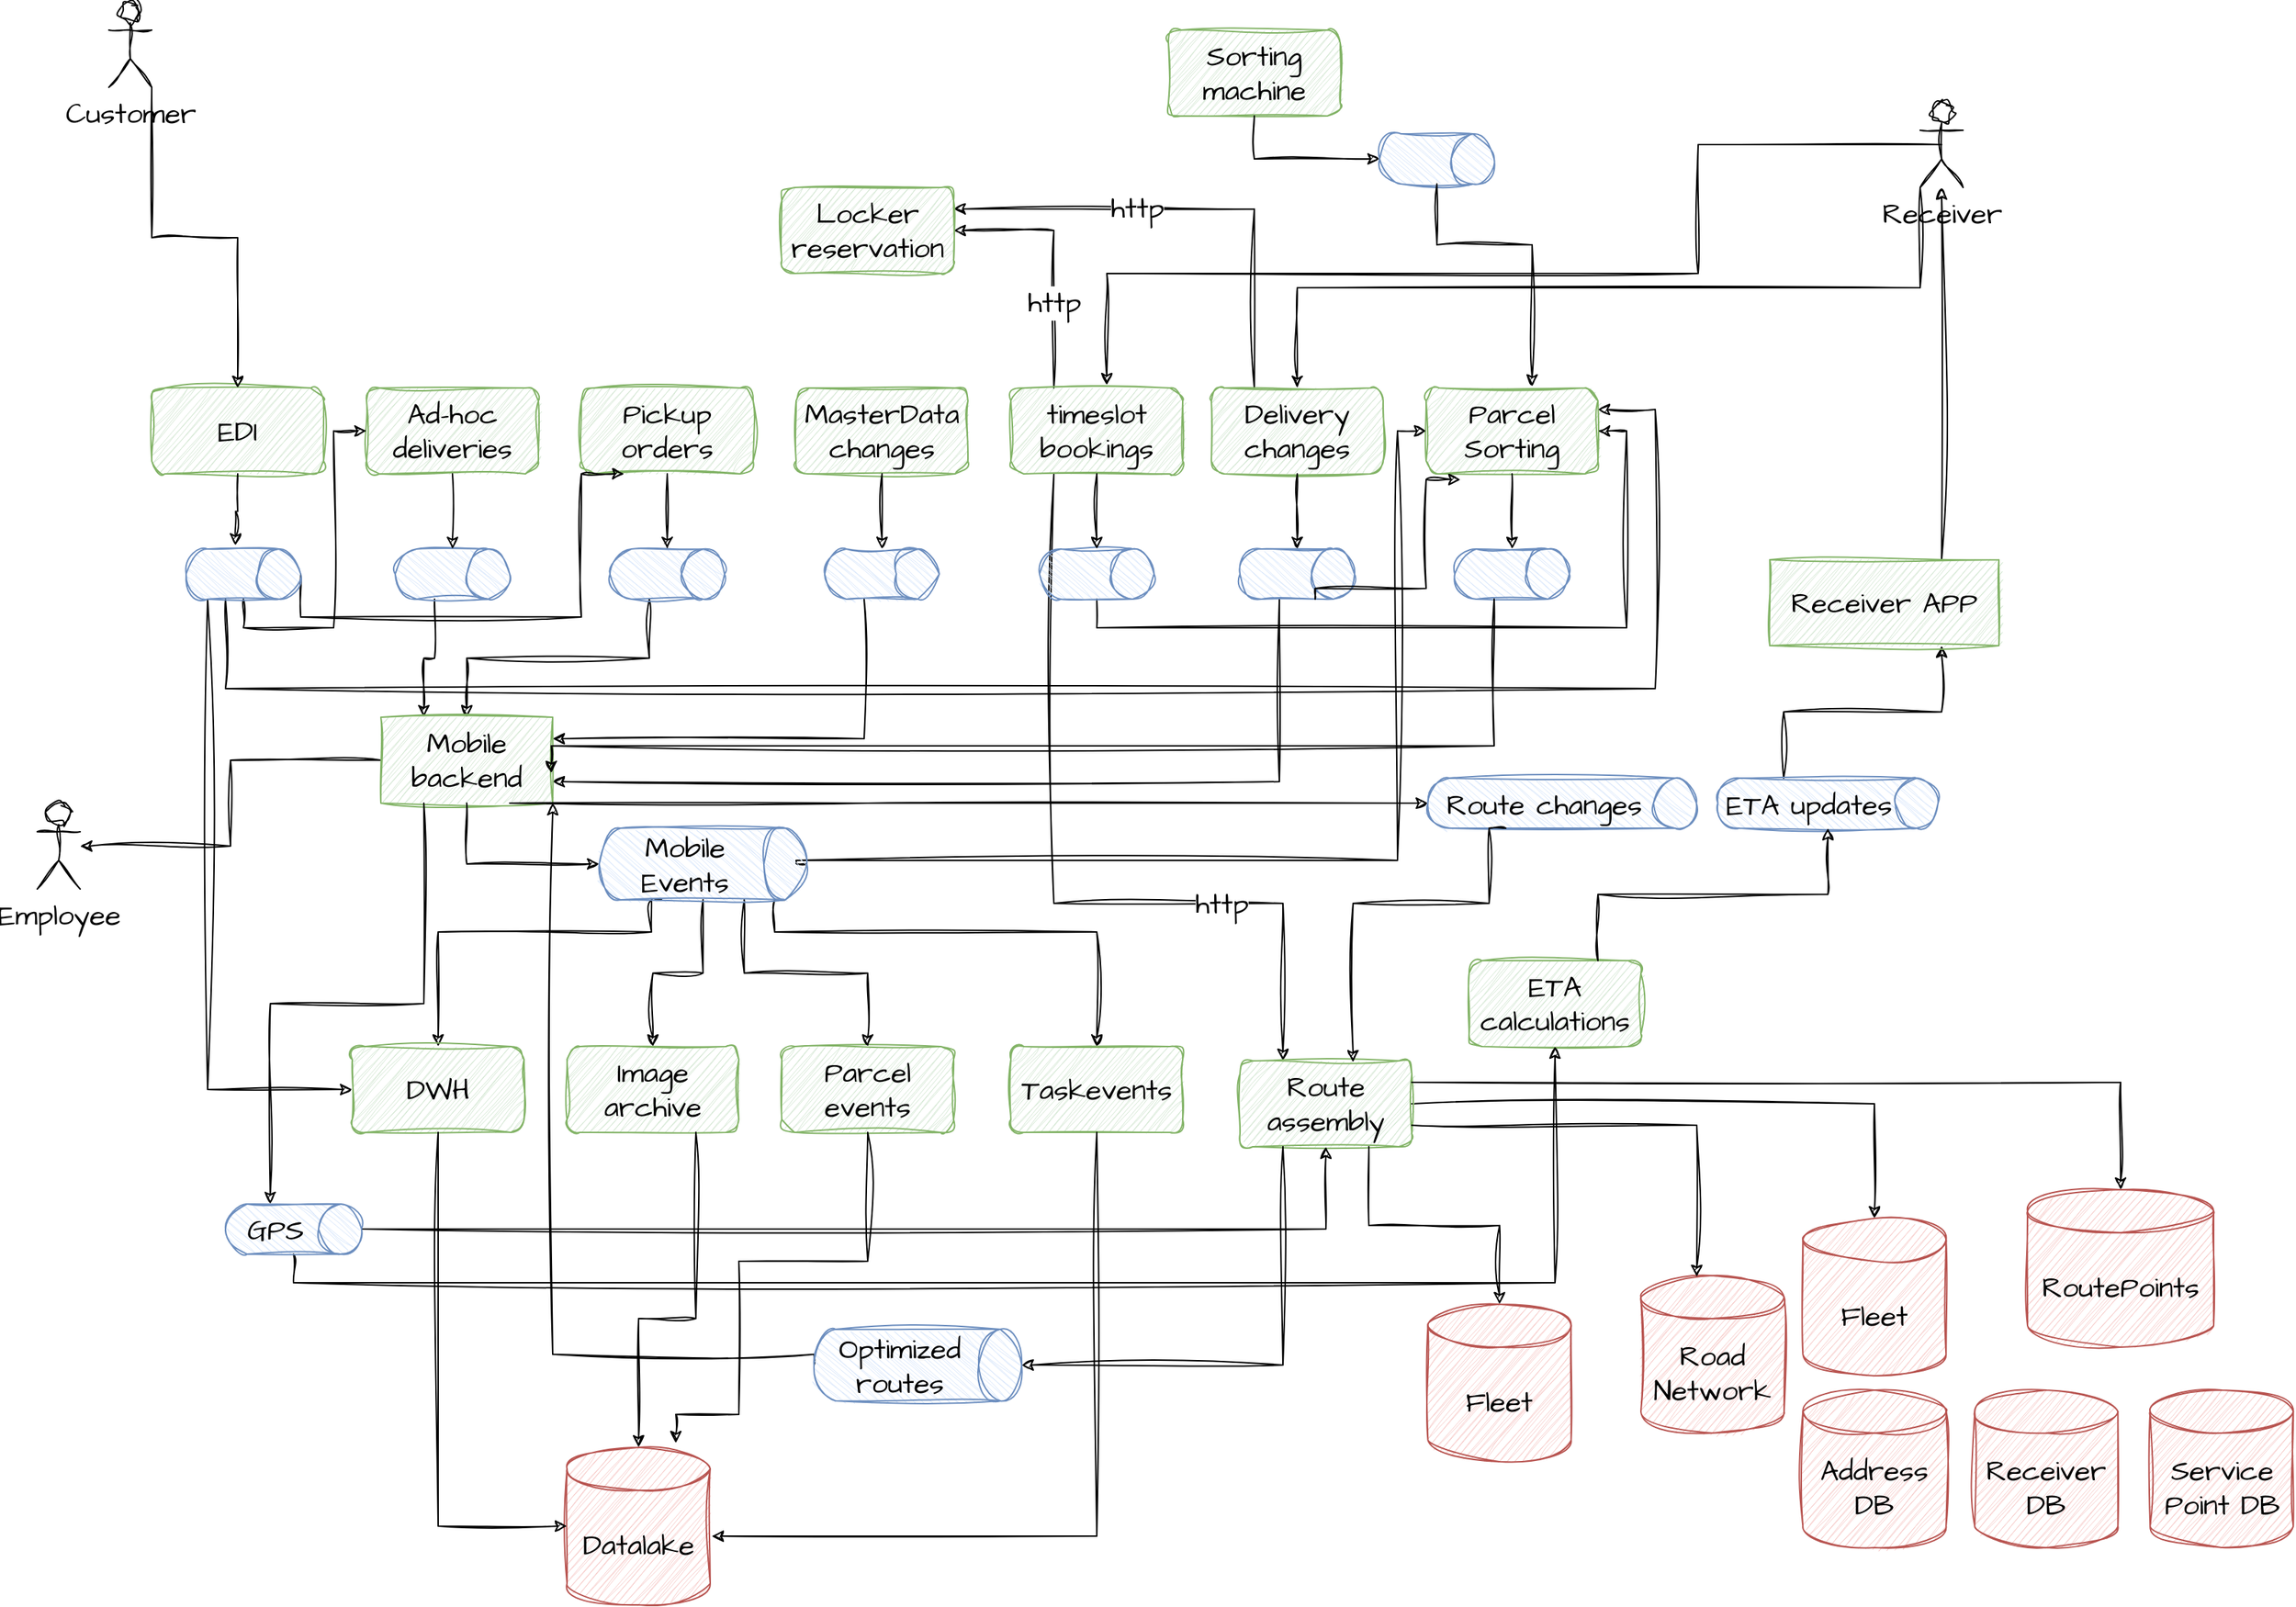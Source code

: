 <mxfile version="22.0.0" type="device">
  <diagram name="Page-1" id="-ml0Y-OUWDRwU8oB5i8k">
    <mxGraphModel dx="2074" dy="1196" grid="1" gridSize="10" guides="1" tooltips="1" connect="1" arrows="1" fold="1" page="1" pageScale="1" pageWidth="827" pageHeight="1169" math="0" shadow="0">
      <root>
        <mxCell id="0" />
        <mxCell id="1" parent="0" />
        <mxCell id="BrspU_7EyfE3aWGPTF3r-3" value="Parcel Sorting" style="rounded=1;whiteSpace=wrap;html=1;sketch=1;hachureGap=4;jiggle=2;curveFitting=1;fontFamily=Architects Daughter;fontSource=https%3A%2F%2Ffonts.googleapis.com%2Fcss%3Ffamily%3DArchitects%2BDaughter;fontSize=20;fillColor=#d5e8d4;strokeColor=#82b366;" vertex="1" parent="1">
          <mxGeometry x="1070" y="380" width="120" height="60" as="geometry" />
        </mxCell>
        <mxCell id="BrspU_7EyfE3aWGPTF3r-4" value="" style="shape=cylinder3;whiteSpace=wrap;html=1;boundedLbl=1;backgroundOutline=1;size=15;sketch=1;hachureGap=4;jiggle=2;curveFitting=1;fontFamily=Architects Daughter;fontSource=https%3A%2F%2Ffonts.googleapis.com%2Fcss%3Ffamily%3DArchitects%2BDaughter;fontSize=20;rotation=90;fillColor=#dae8fc;strokeColor=#6c8ebf;" vertex="1" parent="1">
          <mxGeometry x="1112.5" y="470" width="35" height="80" as="geometry" />
        </mxCell>
        <mxCell id="BrspU_7EyfE3aWGPTF3r-5" style="edgeStyle=orthogonalEdgeStyle;rounded=0;sketch=1;hachureGap=4;jiggle=2;curveFitting=1;orthogonalLoop=1;jettySize=auto;html=1;exitX=0.5;exitY=1;exitDx=0;exitDy=0;entryX=0;entryY=0.5;entryDx=0;entryDy=0;entryPerimeter=0;fontFamily=Architects Daughter;fontSource=https%3A%2F%2Ffonts.googleapis.com%2Fcss%3Ffamily%3DArchitects%2BDaughter;fontSize=16;" edge="1" parent="1" source="BrspU_7EyfE3aWGPTF3r-3" target="BrspU_7EyfE3aWGPTF3r-4">
          <mxGeometry relative="1" as="geometry" />
        </mxCell>
        <mxCell id="BrspU_7EyfE3aWGPTF3r-94" style="edgeStyle=orthogonalEdgeStyle;rounded=0;sketch=1;hachureGap=4;jiggle=2;curveFitting=1;orthogonalLoop=1;jettySize=auto;html=1;exitX=0.25;exitY=0;exitDx=0;exitDy=0;entryX=1;entryY=0.25;entryDx=0;entryDy=0;fontFamily=Architects Daughter;fontSource=https%3A%2F%2Ffonts.googleapis.com%2Fcss%3Ffamily%3DArchitects%2BDaughter;fontSize=16;" edge="1" parent="1" source="BrspU_7EyfE3aWGPTF3r-9" target="BrspU_7EyfE3aWGPTF3r-56">
          <mxGeometry relative="1" as="geometry" />
        </mxCell>
        <mxCell id="BrspU_7EyfE3aWGPTF3r-95" value="http" style="edgeLabel;html=1;align=center;verticalAlign=middle;resizable=0;points=[];fontSize=20;fontFamily=Architects Daughter;" vertex="1" connectable="0" parent="BrspU_7EyfE3aWGPTF3r-94">
          <mxGeometry x="0.236" y="-1" relative="1" as="geometry">
            <mxPoint as="offset" />
          </mxGeometry>
        </mxCell>
        <mxCell id="BrspU_7EyfE3aWGPTF3r-9" value="Delivery&lt;br&gt;changes" style="rounded=1;whiteSpace=wrap;html=1;sketch=1;hachureGap=4;jiggle=2;curveFitting=1;fontFamily=Architects Daughter;fontSource=https%3A%2F%2Ffonts.googleapis.com%2Fcss%3Ffamily%3DArchitects%2BDaughter;fontSize=20;fillColor=#d5e8d4;strokeColor=#82b366;" vertex="1" parent="1">
          <mxGeometry x="920" y="380" width="120" height="60" as="geometry" />
        </mxCell>
        <mxCell id="BrspU_7EyfE3aWGPTF3r-77" style="edgeStyle=orthogonalEdgeStyle;rounded=0;sketch=1;hachureGap=4;jiggle=2;curveFitting=1;orthogonalLoop=1;jettySize=auto;html=1;exitX=1;exitY=0;exitDx=0;exitDy=52.5;exitPerimeter=0;entryX=1;entryY=0.75;entryDx=0;entryDy=0;fontFamily=Architects Daughter;fontSource=https%3A%2F%2Ffonts.googleapis.com%2Fcss%3Ffamily%3DArchitects%2BDaughter;fontSize=16;" edge="1" parent="1" source="BrspU_7EyfE3aWGPTF3r-10" target="BrspU_7EyfE3aWGPTF3r-72">
          <mxGeometry relative="1" as="geometry" />
        </mxCell>
        <mxCell id="BrspU_7EyfE3aWGPTF3r-10" value="" style="shape=cylinder3;whiteSpace=wrap;html=1;boundedLbl=1;backgroundOutline=1;size=15;sketch=1;hachureGap=4;jiggle=2;curveFitting=1;fontFamily=Architects Daughter;fontSource=https%3A%2F%2Ffonts.googleapis.com%2Fcss%3Ffamily%3DArchitects%2BDaughter;fontSize=20;rotation=90;fillColor=#dae8fc;strokeColor=#6c8ebf;" vertex="1" parent="1">
          <mxGeometry x="962.5" y="470" width="35" height="80" as="geometry" />
        </mxCell>
        <mxCell id="BrspU_7EyfE3aWGPTF3r-11" style="edgeStyle=orthogonalEdgeStyle;rounded=0;sketch=1;hachureGap=4;jiggle=2;curveFitting=1;orthogonalLoop=1;jettySize=auto;html=1;exitX=0.5;exitY=1;exitDx=0;exitDy=0;entryX=0;entryY=0.5;entryDx=0;entryDy=0;entryPerimeter=0;fontFamily=Architects Daughter;fontSource=https%3A%2F%2Ffonts.googleapis.com%2Fcss%3Ffamily%3DArchitects%2BDaughter;fontSize=16;" edge="1" parent="1" source="BrspU_7EyfE3aWGPTF3r-9" target="BrspU_7EyfE3aWGPTF3r-10">
          <mxGeometry relative="1" as="geometry" />
        </mxCell>
        <mxCell id="BrspU_7EyfE3aWGPTF3r-57" style="edgeStyle=orthogonalEdgeStyle;rounded=0;sketch=1;hachureGap=4;jiggle=2;curveFitting=1;orthogonalLoop=1;jettySize=auto;html=1;exitX=0.25;exitY=0;exitDx=0;exitDy=0;entryX=1;entryY=0.5;entryDx=0;entryDy=0;fontFamily=Architects Daughter;fontSource=https%3A%2F%2Ffonts.googleapis.com%2Fcss%3Ffamily%3DArchitects%2BDaughter;fontSize=16;" edge="1" parent="1" source="BrspU_7EyfE3aWGPTF3r-12" target="BrspU_7EyfE3aWGPTF3r-56">
          <mxGeometry relative="1" as="geometry" />
        </mxCell>
        <mxCell id="BrspU_7EyfE3aWGPTF3r-58" value="http" style="edgeLabel;html=1;align=center;verticalAlign=middle;resizable=0;points=[];fontSize=20;fontFamily=Architects Daughter;" vertex="1" connectable="0" parent="BrspU_7EyfE3aWGPTF3r-57">
          <mxGeometry x="-0.167" y="-4" relative="1" as="geometry">
            <mxPoint x="-4" y="15" as="offset" />
          </mxGeometry>
        </mxCell>
        <mxCell id="BrspU_7EyfE3aWGPTF3r-104" style="edgeStyle=orthogonalEdgeStyle;rounded=0;sketch=1;hachureGap=4;jiggle=2;curveFitting=1;orthogonalLoop=1;jettySize=auto;html=1;exitX=0.25;exitY=1;exitDx=0;exitDy=0;entryX=0.25;entryY=0;entryDx=0;entryDy=0;fontFamily=Architects Daughter;fontSource=https%3A%2F%2Ffonts.googleapis.com%2Fcss%3Ffamily%3DArchitects%2BDaughter;fontSize=16;" edge="1" parent="1" source="BrspU_7EyfE3aWGPTF3r-12" target="BrspU_7EyfE3aWGPTF3r-30">
          <mxGeometry relative="1" as="geometry">
            <Array as="points">
              <mxPoint x="810" y="740" />
              <mxPoint x="970" y="740" />
            </Array>
          </mxGeometry>
        </mxCell>
        <mxCell id="BrspU_7EyfE3aWGPTF3r-105" value="http" style="edgeLabel;html=1;align=center;verticalAlign=middle;resizable=0;points=[];fontSize=20;fontFamily=Architects Daughter;" vertex="1" connectable="0" parent="BrspU_7EyfE3aWGPTF3r-104">
          <mxGeometry x="0.464" relative="1" as="geometry">
            <mxPoint as="offset" />
          </mxGeometry>
        </mxCell>
        <mxCell id="BrspU_7EyfE3aWGPTF3r-12" value="timeslot&lt;br&gt;bookings" style="rounded=1;whiteSpace=wrap;html=1;sketch=1;hachureGap=4;jiggle=2;curveFitting=1;fontFamily=Architects Daughter;fontSource=https%3A%2F%2Ffonts.googleapis.com%2Fcss%3Ffamily%3DArchitects%2BDaughter;fontSize=20;fillColor=#d5e8d4;strokeColor=#82b366;" vertex="1" parent="1">
          <mxGeometry x="780" y="380" width="120" height="60" as="geometry" />
        </mxCell>
        <mxCell id="BrspU_7EyfE3aWGPTF3r-55" style="edgeStyle=orthogonalEdgeStyle;rounded=0;sketch=1;hachureGap=4;jiggle=2;curveFitting=1;orthogonalLoop=1;jettySize=auto;html=1;exitX=1;exitY=0.5;exitDx=0;exitDy=0;exitPerimeter=0;entryX=1;entryY=0.5;entryDx=0;entryDy=0;fontFamily=Architects Daughter;fontSource=https%3A%2F%2Ffonts.googleapis.com%2Fcss%3Ffamily%3DArchitects%2BDaughter;fontSize=16;" edge="1" parent="1" source="BrspU_7EyfE3aWGPTF3r-13" target="BrspU_7EyfE3aWGPTF3r-3">
          <mxGeometry relative="1" as="geometry" />
        </mxCell>
        <mxCell id="BrspU_7EyfE3aWGPTF3r-13" value="" style="shape=cylinder3;whiteSpace=wrap;html=1;boundedLbl=1;backgroundOutline=1;size=15;sketch=1;hachureGap=4;jiggle=2;curveFitting=1;fontFamily=Architects Daughter;fontSource=https%3A%2F%2Ffonts.googleapis.com%2Fcss%3Ffamily%3DArchitects%2BDaughter;fontSize=20;rotation=90;fillColor=#dae8fc;strokeColor=#6c8ebf;" vertex="1" parent="1">
          <mxGeometry x="822.5" y="470" width="35" height="80" as="geometry" />
        </mxCell>
        <mxCell id="BrspU_7EyfE3aWGPTF3r-14" style="edgeStyle=orthogonalEdgeStyle;rounded=0;sketch=1;hachureGap=4;jiggle=2;curveFitting=1;orthogonalLoop=1;jettySize=auto;html=1;exitX=0.5;exitY=1;exitDx=0;exitDy=0;entryX=0;entryY=0.5;entryDx=0;entryDy=0;entryPerimeter=0;fontFamily=Architects Daughter;fontSource=https%3A%2F%2Ffonts.googleapis.com%2Fcss%3Ffamily%3DArchitects%2BDaughter;fontSize=16;" edge="1" parent="1" source="BrspU_7EyfE3aWGPTF3r-12" target="BrspU_7EyfE3aWGPTF3r-13">
          <mxGeometry relative="1" as="geometry" />
        </mxCell>
        <mxCell id="BrspU_7EyfE3aWGPTF3r-15" value="MasterData&lt;br&gt;changes" style="rounded=1;whiteSpace=wrap;html=1;sketch=1;hachureGap=4;jiggle=2;curveFitting=1;fontFamily=Architects Daughter;fontSource=https%3A%2F%2Ffonts.googleapis.com%2Fcss%3Ffamily%3DArchitects%2BDaughter;fontSize=20;fillColor=#d5e8d4;strokeColor=#82b366;" vertex="1" parent="1">
          <mxGeometry x="630" y="380" width="120" height="60" as="geometry" />
        </mxCell>
        <mxCell id="BrspU_7EyfE3aWGPTF3r-75" style="edgeStyle=orthogonalEdgeStyle;rounded=0;sketch=1;hachureGap=4;jiggle=2;curveFitting=1;orthogonalLoop=1;jettySize=auto;html=1;exitX=1;exitY=0;exitDx=0;exitDy=52.5;exitPerimeter=0;entryX=1;entryY=0.25;entryDx=0;entryDy=0;fontFamily=Architects Daughter;fontSource=https%3A%2F%2Ffonts.googleapis.com%2Fcss%3Ffamily%3DArchitects%2BDaughter;fontSize=16;" edge="1" parent="1" source="BrspU_7EyfE3aWGPTF3r-16" target="BrspU_7EyfE3aWGPTF3r-72">
          <mxGeometry relative="1" as="geometry" />
        </mxCell>
        <mxCell id="BrspU_7EyfE3aWGPTF3r-16" value="" style="shape=cylinder3;whiteSpace=wrap;html=1;boundedLbl=1;backgroundOutline=1;size=15;sketch=1;hachureGap=4;jiggle=2;curveFitting=1;fontFamily=Architects Daughter;fontSource=https%3A%2F%2Ffonts.googleapis.com%2Fcss%3Ffamily%3DArchitects%2BDaughter;fontSize=20;rotation=90;fillColor=#dae8fc;strokeColor=#6c8ebf;" vertex="1" parent="1">
          <mxGeometry x="672.5" y="470" width="35" height="80" as="geometry" />
        </mxCell>
        <mxCell id="BrspU_7EyfE3aWGPTF3r-17" style="edgeStyle=orthogonalEdgeStyle;rounded=0;sketch=1;hachureGap=4;jiggle=2;curveFitting=1;orthogonalLoop=1;jettySize=auto;html=1;exitX=0.5;exitY=1;exitDx=0;exitDy=0;entryX=0;entryY=0.5;entryDx=0;entryDy=0;entryPerimeter=0;fontFamily=Architects Daughter;fontSource=https%3A%2F%2Ffonts.googleapis.com%2Fcss%3Ffamily%3DArchitects%2BDaughter;fontSize=16;" edge="1" parent="1" source="BrspU_7EyfE3aWGPTF3r-15" target="BrspU_7EyfE3aWGPTF3r-16">
          <mxGeometry relative="1" as="geometry" />
        </mxCell>
        <mxCell id="BrspU_7EyfE3aWGPTF3r-18" value="Pickup orders" style="rounded=1;whiteSpace=wrap;html=1;sketch=1;hachureGap=4;jiggle=2;curveFitting=1;fontFamily=Architects Daughter;fontSource=https%3A%2F%2Ffonts.googleapis.com%2Fcss%3Ffamily%3DArchitects%2BDaughter;fontSize=20;fillColor=#d5e8d4;strokeColor=#82b366;" vertex="1" parent="1">
          <mxGeometry x="480" y="380" width="120" height="60" as="geometry" />
        </mxCell>
        <mxCell id="BrspU_7EyfE3aWGPTF3r-74" style="edgeStyle=orthogonalEdgeStyle;rounded=0;sketch=1;hachureGap=4;jiggle=2;curveFitting=1;orthogonalLoop=1;jettySize=auto;html=1;exitX=1;exitY=0;exitDx=0;exitDy=52.5;exitPerimeter=0;entryX=0.5;entryY=0;entryDx=0;entryDy=0;fontFamily=Architects Daughter;fontSource=https%3A%2F%2Ffonts.googleapis.com%2Fcss%3Ffamily%3DArchitects%2BDaughter;fontSize=16;" edge="1" parent="1" source="BrspU_7EyfE3aWGPTF3r-19" target="BrspU_7EyfE3aWGPTF3r-72">
          <mxGeometry relative="1" as="geometry" />
        </mxCell>
        <mxCell id="BrspU_7EyfE3aWGPTF3r-19" value="" style="shape=cylinder3;whiteSpace=wrap;html=1;boundedLbl=1;backgroundOutline=1;size=15;sketch=1;hachureGap=4;jiggle=2;curveFitting=1;fontFamily=Architects Daughter;fontSource=https%3A%2F%2Ffonts.googleapis.com%2Fcss%3Ffamily%3DArchitects%2BDaughter;fontSize=20;rotation=90;fillColor=#dae8fc;strokeColor=#6c8ebf;" vertex="1" parent="1">
          <mxGeometry x="522.5" y="470" width="35" height="80" as="geometry" />
        </mxCell>
        <mxCell id="BrspU_7EyfE3aWGPTF3r-20" style="edgeStyle=orthogonalEdgeStyle;rounded=0;sketch=1;hachureGap=4;jiggle=2;curveFitting=1;orthogonalLoop=1;jettySize=auto;html=1;exitX=0.5;exitY=1;exitDx=0;exitDy=0;entryX=0;entryY=0.5;entryDx=0;entryDy=0;entryPerimeter=0;fontFamily=Architects Daughter;fontSource=https%3A%2F%2Ffonts.googleapis.com%2Fcss%3Ffamily%3DArchitects%2BDaughter;fontSize=16;" edge="1" parent="1" source="BrspU_7EyfE3aWGPTF3r-18" target="BrspU_7EyfE3aWGPTF3r-19">
          <mxGeometry relative="1" as="geometry" />
        </mxCell>
        <mxCell id="BrspU_7EyfE3aWGPTF3r-21" value="Ad-hoc deliveries" style="rounded=1;whiteSpace=wrap;html=1;sketch=1;hachureGap=4;jiggle=2;curveFitting=1;fontFamily=Architects Daughter;fontSource=https%3A%2F%2Ffonts.googleapis.com%2Fcss%3Ffamily%3DArchitects%2BDaughter;fontSize=20;fillColor=#d5e8d4;strokeColor=#82b366;" vertex="1" parent="1">
          <mxGeometry x="330" y="380" width="120" height="60" as="geometry" />
        </mxCell>
        <mxCell id="BrspU_7EyfE3aWGPTF3r-73" style="edgeStyle=orthogonalEdgeStyle;rounded=0;sketch=1;hachureGap=4;jiggle=2;curveFitting=1;orthogonalLoop=1;jettySize=auto;html=1;exitX=1;exitY=0;exitDx=0;exitDy=52.5;exitPerimeter=0;entryX=0.25;entryY=0;entryDx=0;entryDy=0;fontFamily=Architects Daughter;fontSource=https%3A%2F%2Ffonts.googleapis.com%2Fcss%3Ffamily%3DArchitects%2BDaughter;fontSize=16;" edge="1" parent="1" source="BrspU_7EyfE3aWGPTF3r-22" target="BrspU_7EyfE3aWGPTF3r-72">
          <mxGeometry relative="1" as="geometry" />
        </mxCell>
        <mxCell id="BrspU_7EyfE3aWGPTF3r-22" value="" style="shape=cylinder3;whiteSpace=wrap;html=1;boundedLbl=1;backgroundOutline=1;size=15;sketch=1;hachureGap=4;jiggle=2;curveFitting=1;fontFamily=Architects Daughter;fontSource=https%3A%2F%2Ffonts.googleapis.com%2Fcss%3Ffamily%3DArchitects%2BDaughter;fontSize=20;rotation=90;fillColor=#dae8fc;strokeColor=#6c8ebf;" vertex="1" parent="1">
          <mxGeometry x="372.5" y="470" width="35" height="80" as="geometry" />
        </mxCell>
        <mxCell id="BrspU_7EyfE3aWGPTF3r-23" style="edgeStyle=orthogonalEdgeStyle;rounded=0;sketch=1;hachureGap=4;jiggle=2;curveFitting=1;orthogonalLoop=1;jettySize=auto;html=1;exitX=0.5;exitY=1;exitDx=0;exitDy=0;entryX=0;entryY=0.5;entryDx=0;entryDy=0;entryPerimeter=0;fontFamily=Architects Daughter;fontSource=https%3A%2F%2Ffonts.googleapis.com%2Fcss%3Ffamily%3DArchitects%2BDaughter;fontSize=16;" edge="1" parent="1" source="BrspU_7EyfE3aWGPTF3r-21" target="BrspU_7EyfE3aWGPTF3r-22">
          <mxGeometry relative="1" as="geometry" />
        </mxCell>
        <mxCell id="BrspU_7EyfE3aWGPTF3r-27" value="Image archive" style="rounded=1;whiteSpace=wrap;html=1;sketch=1;hachureGap=4;jiggle=2;curveFitting=1;fontFamily=Architects Daughter;fontSource=https%3A%2F%2Ffonts.googleapis.com%2Fcss%3Ffamily%3DArchitects%2BDaughter;fontSize=20;fillColor=#d5e8d4;strokeColor=#82b366;" vertex="1" parent="1">
          <mxGeometry x="470" y="840" width="120" height="60" as="geometry" />
        </mxCell>
        <mxCell id="BrspU_7EyfE3aWGPTF3r-28" value="Parcel events" style="rounded=1;whiteSpace=wrap;html=1;sketch=1;hachureGap=4;jiggle=2;curveFitting=1;fontFamily=Architects Daughter;fontSource=https%3A%2F%2Ffonts.googleapis.com%2Fcss%3Ffamily%3DArchitects%2BDaughter;fontSize=20;fillColor=#d5e8d4;strokeColor=#82b366;" vertex="1" parent="1">
          <mxGeometry x="620" y="840" width="120" height="60" as="geometry" />
        </mxCell>
        <mxCell id="BrspU_7EyfE3aWGPTF3r-29" value="Taskevents" style="rounded=1;whiteSpace=wrap;html=1;sketch=1;hachureGap=4;jiggle=2;curveFitting=1;fontFamily=Architects Daughter;fontSource=https%3A%2F%2Ffonts.googleapis.com%2Fcss%3Ffamily%3DArchitects%2BDaughter;fontSize=20;fillColor=#d5e8d4;strokeColor=#82b366;" vertex="1" parent="1">
          <mxGeometry x="780" y="840" width="120" height="60" as="geometry" />
        </mxCell>
        <mxCell id="BrspU_7EyfE3aWGPTF3r-110" style="edgeStyle=orthogonalEdgeStyle;rounded=0;sketch=1;hachureGap=4;jiggle=2;curveFitting=1;orthogonalLoop=1;jettySize=auto;html=1;exitX=1;exitY=0.5;exitDx=0;exitDy=0;fontFamily=Architects Daughter;fontSource=https%3A%2F%2Ffonts.googleapis.com%2Fcss%3Ffamily%3DArchitects%2BDaughter;fontSize=16;entryX=0.5;entryY=0;entryDx=0;entryDy=0;entryPerimeter=0;" edge="1" parent="1" source="BrspU_7EyfE3aWGPTF3r-30" target="BrspU_7EyfE3aWGPTF3r-102">
          <mxGeometry relative="1" as="geometry">
            <mxPoint x="1380" y="950" as="targetPoint" />
          </mxGeometry>
        </mxCell>
        <mxCell id="BrspU_7EyfE3aWGPTF3r-30" value="Route assembly" style="rounded=1;whiteSpace=wrap;html=1;sketch=1;hachureGap=4;jiggle=2;curveFitting=1;fontFamily=Architects Daughter;fontSource=https%3A%2F%2Ffonts.googleapis.com%2Fcss%3Ffamily%3DArchitects%2BDaughter;fontSize=20;fillColor=#d5e8d4;strokeColor=#82b366;" vertex="1" parent="1">
          <mxGeometry x="940" y="850" width="120" height="60" as="geometry" />
        </mxCell>
        <mxCell id="BrspU_7EyfE3aWGPTF3r-32" style="edgeStyle=orthogonalEdgeStyle;rounded=0;sketch=1;hachureGap=4;jiggle=2;curveFitting=1;orthogonalLoop=1;jettySize=auto;html=1;exitX=1;exitY=0.5;exitDx=0;exitDy=0;exitPerimeter=0;entryX=0.5;entryY=0;entryDx=0;entryDy=0;fontFamily=Architects Daughter;fontSource=https%3A%2F%2Ffonts.googleapis.com%2Fcss%3Ffamily%3DArchitects%2BDaughter;fontSize=16;" edge="1" parent="1" source="BrspU_7EyfE3aWGPTF3r-31" target="BrspU_7EyfE3aWGPTF3r-27">
          <mxGeometry relative="1" as="geometry" />
        </mxCell>
        <mxCell id="BrspU_7EyfE3aWGPTF3r-84" style="edgeStyle=orthogonalEdgeStyle;rounded=0;sketch=1;hachureGap=4;jiggle=2;curveFitting=1;orthogonalLoop=1;jettySize=auto;html=1;exitX=1;exitY=0;exitDx=0;exitDy=43.75;exitPerimeter=0;entryX=0.5;entryY=0;entryDx=0;entryDy=0;fontFamily=Architects Daughter;fontSource=https%3A%2F%2Ffonts.googleapis.com%2Fcss%3Ffamily%3DArchitects%2BDaughter;fontSize=16;" edge="1" parent="1" source="BrspU_7EyfE3aWGPTF3r-31" target="BrspU_7EyfE3aWGPTF3r-28">
          <mxGeometry relative="1" as="geometry" />
        </mxCell>
        <mxCell id="BrspU_7EyfE3aWGPTF3r-85" style="edgeStyle=orthogonalEdgeStyle;rounded=0;sketch=1;hachureGap=4;jiggle=2;curveFitting=1;orthogonalLoop=1;jettySize=auto;html=1;exitX=1;exitY=0;exitDx=0;exitDy=15;exitPerimeter=0;entryX=0.5;entryY=0;entryDx=0;entryDy=0;fontFamily=Architects Daughter;fontSource=https%3A%2F%2Ffonts.googleapis.com%2Fcss%3Ffamily%3DArchitects%2BDaughter;fontSize=16;" edge="1" parent="1" source="BrspU_7EyfE3aWGPTF3r-31" target="BrspU_7EyfE3aWGPTF3r-29">
          <mxGeometry relative="1" as="geometry">
            <Array as="points">
              <mxPoint x="615" y="760" />
              <mxPoint x="840" y="760" />
            </Array>
          </mxGeometry>
        </mxCell>
        <mxCell id="BrspU_7EyfE3aWGPTF3r-86" style="edgeStyle=orthogonalEdgeStyle;rounded=0;sketch=1;hachureGap=4;jiggle=2;curveFitting=1;orthogonalLoop=1;jettySize=auto;html=1;exitX=1;exitY=0;exitDx=0;exitDy=101.25;exitPerimeter=0;fontFamily=Architects Daughter;fontSource=https%3A%2F%2Ffonts.googleapis.com%2Fcss%3Ffamily%3DArchitects%2BDaughter;fontSize=16;" edge="1" parent="1" source="BrspU_7EyfE3aWGPTF3r-31" target="BrspU_7EyfE3aWGPTF3r-34">
          <mxGeometry relative="1" as="geometry">
            <Array as="points">
              <mxPoint x="529" y="760" />
              <mxPoint x="380" y="760" />
            </Array>
          </mxGeometry>
        </mxCell>
        <mxCell id="BrspU_7EyfE3aWGPTF3r-88" style="edgeStyle=orthogonalEdgeStyle;rounded=0;sketch=1;hachureGap=4;jiggle=2;curveFitting=1;orthogonalLoop=1;jettySize=auto;html=1;exitX=0.5;exitY=0;exitDx=0;exitDy=0;exitPerimeter=0;entryX=0;entryY=0.5;entryDx=0;entryDy=0;fontFamily=Architects Daughter;fontSource=https%3A%2F%2Ffonts.googleapis.com%2Fcss%3Ffamily%3DArchitects%2BDaughter;fontSize=16;" edge="1" parent="1" source="BrspU_7EyfE3aWGPTF3r-31" target="BrspU_7EyfE3aWGPTF3r-3">
          <mxGeometry relative="1" as="geometry">
            <Array as="points">
              <mxPoint x="630" y="710" />
              <mxPoint x="1050" y="710" />
              <mxPoint x="1050" y="410" />
            </Array>
          </mxGeometry>
        </mxCell>
        <mxCell id="BrspU_7EyfE3aWGPTF3r-31" value="Mobile Events" style="shape=cylinder3;whiteSpace=wrap;html=1;boundedLbl=1;backgroundOutline=1;size=15;sketch=1;hachureGap=4;jiggle=2;curveFitting=1;fontFamily=Architects Daughter;fontSource=https%3A%2F%2Ffonts.googleapis.com%2Fcss%3Ffamily%3DArchitects%2BDaughter;fontSize=20;rotation=90;fillColor=#dae8fc;strokeColor=#6c8ebf;horizontal=0;" vertex="1" parent="1">
          <mxGeometry x="540" y="640" width="50" height="145" as="geometry" />
        </mxCell>
        <mxCell id="BrspU_7EyfE3aWGPTF3r-34" value="DWH" style="rounded=1;whiteSpace=wrap;html=1;sketch=1;hachureGap=4;jiggle=2;curveFitting=1;fontFamily=Architects Daughter;fontSource=https%3A%2F%2Ffonts.googleapis.com%2Fcss%3Ffamily%3DArchitects%2BDaughter;fontSize=20;fillColor=#d5e8d4;strokeColor=#82b366;" vertex="1" parent="1">
          <mxGeometry x="320" y="840" width="120" height="60" as="geometry" />
        </mxCell>
        <mxCell id="BrspU_7EyfE3aWGPTF3r-40" value="ETA calculations" style="rounded=1;whiteSpace=wrap;html=1;sketch=1;hachureGap=4;jiggle=2;curveFitting=1;fontFamily=Architects Daughter;fontSource=https%3A%2F%2Ffonts.googleapis.com%2Fcss%3Ffamily%3DArchitects%2BDaughter;fontSize=20;fillColor=#d5e8d4;strokeColor=#82b366;" vertex="1" parent="1">
          <mxGeometry x="1100" y="780" width="120" height="60" as="geometry" />
        </mxCell>
        <mxCell id="BrspU_7EyfE3aWGPTF3r-43" value="Route changes" style="shape=cylinder3;whiteSpace=wrap;html=1;boundedLbl=1;backgroundOutline=1;size=15;sketch=1;hachureGap=4;jiggle=2;curveFitting=1;fontFamily=Architects Daughter;fontSource=https%3A%2F%2Ffonts.googleapis.com%2Fcss%3Ffamily%3DArchitects%2BDaughter;fontSize=20;rotation=90;fillColor=#dae8fc;strokeColor=#6c8ebf;verticalAlign=top;horizontal=0;" vertex="1" parent="1">
          <mxGeometry x="1147.5" y="576.26" width="35" height="187.5" as="geometry" />
        </mxCell>
        <mxCell id="BrspU_7EyfE3aWGPTF3r-44" style="edgeStyle=orthogonalEdgeStyle;rounded=0;sketch=1;hachureGap=4;jiggle=2;curveFitting=1;orthogonalLoop=1;jettySize=auto;html=1;exitX=1;exitY=0;exitDx=0;exitDy=133.125;exitPerimeter=0;entryX=0.658;entryY=0.017;entryDx=0;entryDy=0;entryPerimeter=0;fontFamily=Architects Daughter;fontSource=https%3A%2F%2Ffonts.googleapis.com%2Fcss%3Ffamily%3DArchitects%2BDaughter;fontSize=16;" edge="1" parent="1" source="BrspU_7EyfE3aWGPTF3r-43" target="BrspU_7EyfE3aWGPTF3r-30">
          <mxGeometry relative="1" as="geometry">
            <Array as="points">
              <mxPoint x="1114" y="740" />
              <mxPoint x="1019" y="740" />
            </Array>
          </mxGeometry>
        </mxCell>
        <mxCell id="BrspU_7EyfE3aWGPTF3r-51" style="edgeStyle=orthogonalEdgeStyle;rounded=0;sketch=1;hachureGap=4;jiggle=2;curveFitting=1;orthogonalLoop=1;jettySize=auto;html=1;exitX=0;exitY=0;exitDx=0;exitDy=107.812;exitPerimeter=0;entryX=0.75;entryY=1;entryDx=0;entryDy=0;fontFamily=Architects Daughter;fontSource=https%3A%2F%2Ffonts.googleapis.com%2Fcss%3Ffamily%3DArchitects%2BDaughter;fontSize=16;" edge="1" parent="1" source="BrspU_7EyfE3aWGPTF3r-45" target="BrspU_7EyfE3aWGPTF3r-47">
          <mxGeometry relative="1" as="geometry" />
        </mxCell>
        <mxCell id="BrspU_7EyfE3aWGPTF3r-45" value="ETA updates" style="shape=cylinder3;whiteSpace=wrap;html=1;boundedLbl=1;backgroundOutline=1;size=15;sketch=1;hachureGap=4;jiggle=2;curveFitting=1;fontFamily=Architects Daughter;fontSource=https%3A%2F%2Ffonts.googleapis.com%2Fcss%3Ffamily%3DArchitects%2BDaughter;fontSize=20;rotation=90;fillColor=#dae8fc;strokeColor=#6c8ebf;verticalAlign=top;horizontal=0;" vertex="1" parent="1">
          <mxGeometry x="1333.13" y="593.13" width="35" height="153.75" as="geometry" />
        </mxCell>
        <mxCell id="BrspU_7EyfE3aWGPTF3r-46" style="edgeStyle=orthogonalEdgeStyle;rounded=0;sketch=1;hachureGap=4;jiggle=2;curveFitting=1;orthogonalLoop=1;jettySize=auto;html=1;exitX=0.75;exitY=0;exitDx=0;exitDy=0;entryX=1;entryY=0.5;entryDx=0;entryDy=0;entryPerimeter=0;fontFamily=Architects Daughter;fontSource=https%3A%2F%2Ffonts.googleapis.com%2Fcss%3Ffamily%3DArchitects%2BDaughter;fontSize=16;" edge="1" parent="1" source="BrspU_7EyfE3aWGPTF3r-40" target="BrspU_7EyfE3aWGPTF3r-45">
          <mxGeometry relative="1" as="geometry" />
        </mxCell>
        <mxCell id="BrspU_7EyfE3aWGPTF3r-50" style="edgeStyle=orthogonalEdgeStyle;rounded=0;sketch=1;hachureGap=4;jiggle=2;curveFitting=1;orthogonalLoop=1;jettySize=auto;html=1;exitX=0.75;exitY=0;exitDx=0;exitDy=0;fontFamily=Architects Daughter;fontSource=https%3A%2F%2Ffonts.googleapis.com%2Fcss%3Ffamily%3DArchitects%2BDaughter;fontSize=16;" edge="1" parent="1" source="BrspU_7EyfE3aWGPTF3r-47" target="BrspU_7EyfE3aWGPTF3r-49">
          <mxGeometry relative="1" as="geometry" />
        </mxCell>
        <mxCell id="BrspU_7EyfE3aWGPTF3r-47" value="Receiver APP" style="rounded=0;whiteSpace=wrap;html=1;sketch=1;hachureGap=4;jiggle=2;curveFitting=1;fontFamily=Architects Daughter;fontSource=https%3A%2F%2Ffonts.googleapis.com%2Fcss%3Ffamily%3DArchitects%2BDaughter;fontSize=20;fillColor=#d5e8d4;strokeColor=#82b366;" vertex="1" parent="1">
          <mxGeometry x="1310" y="500" width="160" height="60" as="geometry" />
        </mxCell>
        <mxCell id="BrspU_7EyfE3aWGPTF3r-93" style="edgeStyle=orthogonalEdgeStyle;rounded=0;sketch=1;hachureGap=4;jiggle=2;curveFitting=1;orthogonalLoop=1;jettySize=auto;html=1;exitX=0;exitY=1;exitDx=0;exitDy=0;exitPerimeter=0;entryX=0.5;entryY=0;entryDx=0;entryDy=0;fontFamily=Architects Daughter;fontSource=https%3A%2F%2Ffonts.googleapis.com%2Fcss%3Ffamily%3DArchitects%2BDaughter;fontSize=16;" edge="1" parent="1" source="BrspU_7EyfE3aWGPTF3r-49" target="BrspU_7EyfE3aWGPTF3r-9">
          <mxGeometry relative="1" as="geometry" />
        </mxCell>
        <mxCell id="BrspU_7EyfE3aWGPTF3r-49" value="Receiver" style="shape=umlActor;verticalLabelPosition=bottom;verticalAlign=top;html=1;outlineConnect=0;sketch=1;hachureGap=4;jiggle=2;curveFitting=1;fontFamily=Architects Daughter;fontSource=https%3A%2F%2Ffonts.googleapis.com%2Fcss%3Ffamily%3DArchitects%2BDaughter;fontSize=20;" vertex="1" parent="1">
          <mxGeometry x="1415" y="180" width="30" height="60" as="geometry" />
        </mxCell>
        <mxCell id="BrspU_7EyfE3aWGPTF3r-56" value="Locker reservation" style="rounded=1;whiteSpace=wrap;html=1;sketch=1;hachureGap=4;jiggle=2;curveFitting=1;fontFamily=Architects Daughter;fontSource=https%3A%2F%2Ffonts.googleapis.com%2Fcss%3Ffamily%3DArchitects%2BDaughter;fontSize=20;fillColor=#d5e8d4;strokeColor=#82b366;" vertex="1" parent="1">
          <mxGeometry x="620" y="240" width="120" height="60" as="geometry" />
        </mxCell>
        <mxCell id="BrspU_7EyfE3aWGPTF3r-60" value="EDI" style="rounded=1;whiteSpace=wrap;html=1;sketch=1;hachureGap=4;jiggle=2;curveFitting=1;fontFamily=Architects Daughter;fontSource=https%3A%2F%2Ffonts.googleapis.com%2Fcss%3Ffamily%3DArchitects%2BDaughter;fontSize=20;fillColor=#d5e8d4;strokeColor=#82b366;" vertex="1" parent="1">
          <mxGeometry x="180" y="380" width="120" height="60" as="geometry" />
        </mxCell>
        <mxCell id="BrspU_7EyfE3aWGPTF3r-63" style="edgeStyle=orthogonalEdgeStyle;rounded=0;sketch=1;hachureGap=4;jiggle=2;curveFitting=1;orthogonalLoop=1;jettySize=auto;html=1;exitX=1;exitY=0.5;exitDx=0;exitDy=0;exitPerimeter=0;entryX=0;entryY=0.5;entryDx=0;entryDy=0;fontFamily=Architects Daughter;fontSource=https%3A%2F%2Ffonts.googleapis.com%2Fcss%3Ffamily%3DArchitects%2BDaughter;fontSize=16;" edge="1" parent="1" source="BrspU_7EyfE3aWGPTF3r-61" target="BrspU_7EyfE3aWGPTF3r-21">
          <mxGeometry relative="1" as="geometry" />
        </mxCell>
        <mxCell id="BrspU_7EyfE3aWGPTF3r-66" style="edgeStyle=orthogonalEdgeStyle;rounded=0;sketch=1;hachureGap=4;jiggle=2;curveFitting=1;orthogonalLoop=1;jettySize=auto;html=1;exitX=1;exitY=0;exitDx=0;exitDy=52.5;exitPerimeter=0;entryX=1;entryY=0.25;entryDx=0;entryDy=0;fontFamily=Architects Daughter;fontSource=https%3A%2F%2Ffonts.googleapis.com%2Fcss%3Ffamily%3DArchitects%2BDaughter;fontSize=16;" edge="1" parent="1" source="BrspU_7EyfE3aWGPTF3r-61" target="BrspU_7EyfE3aWGPTF3r-3">
          <mxGeometry relative="1" as="geometry">
            <Array as="points">
              <mxPoint x="232" y="590" />
              <mxPoint x="1230" y="590" />
              <mxPoint x="1230" y="395" />
            </Array>
          </mxGeometry>
        </mxCell>
        <mxCell id="BrspU_7EyfE3aWGPTF3r-78" style="edgeStyle=orthogonalEdgeStyle;rounded=0;sketch=1;hachureGap=4;jiggle=2;curveFitting=1;orthogonalLoop=1;jettySize=auto;html=1;exitX=1;exitY=1;exitDx=0;exitDy=-15;exitPerimeter=0;entryX=0;entryY=0.5;entryDx=0;entryDy=0;fontFamily=Architects Daughter;fontSource=https%3A%2F%2Ffonts.googleapis.com%2Fcss%3Ffamily%3DArchitects%2BDaughter;fontSize=16;" edge="1" parent="1" source="BrspU_7EyfE3aWGPTF3r-61" target="BrspU_7EyfE3aWGPTF3r-34">
          <mxGeometry relative="1" as="geometry" />
        </mxCell>
        <mxCell id="BrspU_7EyfE3aWGPTF3r-97" style="edgeStyle=orthogonalEdgeStyle;rounded=0;sketch=1;hachureGap=4;jiggle=2;curveFitting=1;orthogonalLoop=1;jettySize=auto;html=1;exitX=0.5;exitY=0;exitDx=0;exitDy=0;exitPerimeter=0;entryX=0.25;entryY=1;entryDx=0;entryDy=0;fontFamily=Architects Daughter;fontSource=https%3A%2F%2Ffonts.googleapis.com%2Fcss%3Ffamily%3DArchitects%2BDaughter;fontSize=16;" edge="1" parent="1" source="BrspU_7EyfE3aWGPTF3r-61" target="BrspU_7EyfE3aWGPTF3r-18">
          <mxGeometry relative="1" as="geometry">
            <Array as="points">
              <mxPoint x="284" y="540" />
              <mxPoint x="480" y="540" />
              <mxPoint x="480" y="440" />
            </Array>
          </mxGeometry>
        </mxCell>
        <mxCell id="BrspU_7EyfE3aWGPTF3r-61" value="" style="shape=cylinder3;whiteSpace=wrap;html=1;boundedLbl=1;backgroundOutline=1;size=15;sketch=1;hachureGap=4;jiggle=2;curveFitting=1;fontFamily=Architects Daughter;fontSource=https%3A%2F%2Ffonts.googleapis.com%2Fcss%3Ffamily%3DArchitects%2BDaughter;fontSize=20;rotation=90;fillColor=#dae8fc;strokeColor=#6c8ebf;" vertex="1" parent="1">
          <mxGeometry x="226.5" y="470" width="35" height="80" as="geometry" />
        </mxCell>
        <mxCell id="BrspU_7EyfE3aWGPTF3r-62" style="edgeStyle=orthogonalEdgeStyle;rounded=0;sketch=1;hachureGap=4;jiggle=2;curveFitting=1;orthogonalLoop=1;jettySize=auto;html=1;exitX=0.5;exitY=1;exitDx=0;exitDy=0;entryX=-0.071;entryY=0.569;entryDx=0;entryDy=0;entryPerimeter=0;fontFamily=Architects Daughter;fontSource=https%3A%2F%2Ffonts.googleapis.com%2Fcss%3Ffamily%3DArchitects%2BDaughter;fontSize=16;" edge="1" parent="1" source="BrspU_7EyfE3aWGPTF3r-60" target="BrspU_7EyfE3aWGPTF3r-61">
          <mxGeometry relative="1" as="geometry" />
        </mxCell>
        <mxCell id="BrspU_7EyfE3aWGPTF3r-65" style="edgeStyle=orthogonalEdgeStyle;rounded=0;sketch=1;hachureGap=4;jiggle=2;curveFitting=1;orthogonalLoop=1;jettySize=auto;html=1;exitX=1;exitY=1;exitDx=0;exitDy=0;exitPerimeter=0;entryX=0.5;entryY=0;entryDx=0;entryDy=0;fontFamily=Architects Daughter;fontSource=https%3A%2F%2Ffonts.googleapis.com%2Fcss%3Ffamily%3DArchitects%2BDaughter;fontSize=16;" edge="1" parent="1" source="BrspU_7EyfE3aWGPTF3r-64" target="BrspU_7EyfE3aWGPTF3r-60">
          <mxGeometry relative="1" as="geometry" />
        </mxCell>
        <mxCell id="BrspU_7EyfE3aWGPTF3r-64" value="Customer" style="shape=umlActor;verticalLabelPosition=bottom;verticalAlign=top;html=1;outlineConnect=0;sketch=1;hachureGap=4;jiggle=2;curveFitting=1;fontFamily=Architects Daughter;fontSource=https%3A%2F%2Ffonts.googleapis.com%2Fcss%3Ffamily%3DArchitects%2BDaughter;fontSize=20;" vertex="1" parent="1">
          <mxGeometry x="150" y="110" width="30" height="60" as="geometry" />
        </mxCell>
        <mxCell id="BrspU_7EyfE3aWGPTF3r-67" value="Sorting machine" style="rounded=1;whiteSpace=wrap;html=1;sketch=1;hachureGap=4;jiggle=2;curveFitting=1;fontFamily=Architects Daughter;fontSource=https%3A%2F%2Ffonts.googleapis.com%2Fcss%3Ffamily%3DArchitects%2BDaughter;fontSize=20;fillColor=#d5e8d4;strokeColor=#82b366;" vertex="1" parent="1">
          <mxGeometry x="890" y="130" width="120" height="60" as="geometry" />
        </mxCell>
        <mxCell id="BrspU_7EyfE3aWGPTF3r-68" value="" style="shape=cylinder3;whiteSpace=wrap;html=1;boundedLbl=1;backgroundOutline=1;size=15;sketch=1;hachureGap=4;jiggle=2;curveFitting=1;fontFamily=Architects Daughter;fontSource=https%3A%2F%2Ffonts.googleapis.com%2Fcss%3Ffamily%3DArchitects%2BDaughter;fontSize=20;rotation=90;fillColor=#dae8fc;strokeColor=#6c8ebf;" vertex="1" parent="1">
          <mxGeometry x="1060" y="180" width="35" height="80" as="geometry" />
        </mxCell>
        <mxCell id="BrspU_7EyfE3aWGPTF3r-69" style="edgeStyle=orthogonalEdgeStyle;rounded=0;sketch=1;hachureGap=4;jiggle=2;curveFitting=1;orthogonalLoop=1;jettySize=auto;html=1;exitX=0.5;exitY=1;exitDx=0;exitDy=0;entryX=0.5;entryY=1;entryDx=0;entryDy=0;entryPerimeter=0;fontFamily=Architects Daughter;fontSource=https%3A%2F%2Ffonts.googleapis.com%2Fcss%3Ffamily%3DArchitects%2BDaughter;fontSize=16;" edge="1" parent="1" source="BrspU_7EyfE3aWGPTF3r-67" target="BrspU_7EyfE3aWGPTF3r-68">
          <mxGeometry relative="1" as="geometry" />
        </mxCell>
        <mxCell id="BrspU_7EyfE3aWGPTF3r-70" style="edgeStyle=orthogonalEdgeStyle;rounded=0;sketch=1;hachureGap=4;jiggle=2;curveFitting=1;orthogonalLoop=1;jettySize=auto;html=1;exitX=1;exitY=0.5;exitDx=0;exitDy=0;exitPerimeter=0;entryX=0.617;entryY=-0.017;entryDx=0;entryDy=0;entryPerimeter=0;fontFamily=Architects Daughter;fontSource=https%3A%2F%2Ffonts.googleapis.com%2Fcss%3Ffamily%3DArchitects%2BDaughter;fontSize=16;" edge="1" parent="1" source="BrspU_7EyfE3aWGPTF3r-68" target="BrspU_7EyfE3aWGPTF3r-3">
          <mxGeometry relative="1" as="geometry">
            <Array as="points">
              <mxPoint x="1078" y="280" />
              <mxPoint x="1144" y="280" />
            </Array>
          </mxGeometry>
        </mxCell>
        <mxCell id="BrspU_7EyfE3aWGPTF3r-71" style="edgeStyle=orthogonalEdgeStyle;rounded=0;sketch=1;hachureGap=4;jiggle=2;curveFitting=1;orthogonalLoop=1;jettySize=auto;html=1;exitX=0.5;exitY=0.5;exitDx=0;exitDy=0;exitPerimeter=0;entryX=0.558;entryY=-0.033;entryDx=0;entryDy=0;entryPerimeter=0;fontFamily=Architects Daughter;fontSource=https%3A%2F%2Ffonts.googleapis.com%2Fcss%3Ffamily%3DArchitects%2BDaughter;fontSize=16;" edge="1" parent="1" source="BrspU_7EyfE3aWGPTF3r-49" target="BrspU_7EyfE3aWGPTF3r-12">
          <mxGeometry relative="1" as="geometry">
            <Array as="points">
              <mxPoint x="1260" y="210" />
              <mxPoint x="1260" y="300" />
              <mxPoint x="847" y="300" />
            </Array>
          </mxGeometry>
        </mxCell>
        <mxCell id="BrspU_7EyfE3aWGPTF3r-83" style="edgeStyle=orthogonalEdgeStyle;rounded=0;sketch=1;hachureGap=4;jiggle=2;curveFitting=1;orthogonalLoop=1;jettySize=auto;html=1;exitX=0;exitY=0.5;exitDx=0;exitDy=0;fontFamily=Architects Daughter;fontSource=https%3A%2F%2Ffonts.googleapis.com%2Fcss%3Ffamily%3DArchitects%2BDaughter;fontSize=16;" edge="1" parent="1" source="BrspU_7EyfE3aWGPTF3r-72" target="BrspU_7EyfE3aWGPTF3r-81">
          <mxGeometry relative="1" as="geometry" />
        </mxCell>
        <mxCell id="BrspU_7EyfE3aWGPTF3r-72" value="Mobile backend" style="rounded=0;whiteSpace=wrap;html=1;sketch=1;hachureGap=4;jiggle=2;curveFitting=1;fontFamily=Architects Daughter;fontSource=https%3A%2F%2Ffonts.googleapis.com%2Fcss%3Ffamily%3DArchitects%2BDaughter;fontSize=20;fillColor=#d5e8d4;strokeColor=#82b366;" vertex="1" parent="1">
          <mxGeometry x="340" y="610" width="120" height="60" as="geometry" />
        </mxCell>
        <mxCell id="BrspU_7EyfE3aWGPTF3r-76" style="edgeStyle=orthogonalEdgeStyle;rounded=0;sketch=1;hachureGap=4;jiggle=2;curveFitting=1;orthogonalLoop=1;jettySize=auto;html=1;exitX=1;exitY=0;exitDx=0;exitDy=52.5;exitPerimeter=0;entryX=0.992;entryY=0.65;entryDx=0;entryDy=0;entryPerimeter=0;fontFamily=Architects Daughter;fontSource=https%3A%2F%2Ffonts.googleapis.com%2Fcss%3Ffamily%3DArchitects%2BDaughter;fontSize=16;" edge="1" parent="1" source="BrspU_7EyfE3aWGPTF3r-4" target="BrspU_7EyfE3aWGPTF3r-72">
          <mxGeometry relative="1" as="geometry">
            <Array as="points">
              <mxPoint x="1118" y="630" />
              <mxPoint x="459" y="630" />
            </Array>
          </mxGeometry>
        </mxCell>
        <mxCell id="BrspU_7EyfE3aWGPTF3r-79" style="edgeStyle=orthogonalEdgeStyle;rounded=0;sketch=1;hachureGap=4;jiggle=2;curveFitting=1;orthogonalLoop=1;jettySize=auto;html=1;exitX=0.5;exitY=1;exitDx=0;exitDy=0;entryX=0.5;entryY=1;entryDx=0;entryDy=0;entryPerimeter=0;fontFamily=Architects Daughter;fontSource=https%3A%2F%2Ffonts.googleapis.com%2Fcss%3Ffamily%3DArchitects%2BDaughter;fontSize=16;" edge="1" parent="1" source="BrspU_7EyfE3aWGPTF3r-72" target="BrspU_7EyfE3aWGPTF3r-31">
          <mxGeometry relative="1" as="geometry" />
        </mxCell>
        <mxCell id="BrspU_7EyfE3aWGPTF3r-81" value="Employee" style="shape=umlActor;verticalLabelPosition=bottom;verticalAlign=top;html=1;outlineConnect=0;sketch=1;hachureGap=4;jiggle=2;curveFitting=1;fontFamily=Architects Daughter;fontSource=https%3A%2F%2Ffonts.googleapis.com%2Fcss%3Ffamily%3DArchitects%2BDaughter;fontSize=20;" vertex="1" parent="1">
          <mxGeometry x="100" y="670" width="30" height="60" as="geometry" />
        </mxCell>
        <mxCell id="BrspU_7EyfE3aWGPTF3r-91" style="edgeStyle=orthogonalEdgeStyle;rounded=0;sketch=1;hachureGap=4;jiggle=2;curveFitting=1;orthogonalLoop=1;jettySize=auto;html=1;exitX=0.5;exitY=0;exitDx=0;exitDy=0;exitPerimeter=0;entryX=0.5;entryY=1;entryDx=0;entryDy=0;fontFamily=Architects Daughter;fontSource=https%3A%2F%2Ffonts.googleapis.com%2Fcss%3Ffamily%3DArchitects%2BDaughter;fontSize=16;" edge="1" parent="1" source="BrspU_7EyfE3aWGPTF3r-89" target="BrspU_7EyfE3aWGPTF3r-30">
          <mxGeometry relative="1" as="geometry" />
        </mxCell>
        <mxCell id="BrspU_7EyfE3aWGPTF3r-92" style="edgeStyle=orthogonalEdgeStyle;rounded=0;sketch=1;hachureGap=4;jiggle=2;curveFitting=1;orthogonalLoop=1;jettySize=auto;html=1;exitX=1;exitY=0.5;exitDx=0;exitDy=0;exitPerimeter=0;entryX=0.5;entryY=1;entryDx=0;entryDy=0;fontFamily=Architects Daughter;fontSource=https%3A%2F%2Ffonts.googleapis.com%2Fcss%3Ffamily%3DArchitects%2BDaughter;fontSize=16;" edge="1" parent="1" source="BrspU_7EyfE3aWGPTF3r-89" target="BrspU_7EyfE3aWGPTF3r-40">
          <mxGeometry relative="1" as="geometry" />
        </mxCell>
        <mxCell id="BrspU_7EyfE3aWGPTF3r-89" value="GPS" style="shape=cylinder3;whiteSpace=wrap;html=1;boundedLbl=1;backgroundOutline=1;size=15;sketch=1;hachureGap=4;jiggle=2;curveFitting=1;fontFamily=Architects Daughter;fontSource=https%3A%2F%2Ffonts.googleapis.com%2Fcss%3Ffamily%3DArchitects%2BDaughter;fontSize=20;rotation=90;fillColor=#dae8fc;strokeColor=#6c8ebf;verticalAlign=top;horizontal=0;" vertex="1" parent="1">
          <mxGeometry x="261.5" y="920" width="35" height="95" as="geometry" />
        </mxCell>
        <mxCell id="BrspU_7EyfE3aWGPTF3r-90" style="edgeStyle=orthogonalEdgeStyle;rounded=0;sketch=1;hachureGap=4;jiggle=2;curveFitting=1;orthogonalLoop=1;jettySize=auto;html=1;exitX=0.25;exitY=1;exitDx=0;exitDy=0;entryX=0;entryY=0;entryDx=0;entryDy=63.75;entryPerimeter=0;fontFamily=Architects Daughter;fontSource=https%3A%2F%2Ffonts.googleapis.com%2Fcss%3Ffamily%3DArchitects%2BDaughter;fontSize=16;" edge="1" parent="1" source="BrspU_7EyfE3aWGPTF3r-72" target="BrspU_7EyfE3aWGPTF3r-89">
          <mxGeometry relative="1" as="geometry" />
        </mxCell>
        <mxCell id="BrspU_7EyfE3aWGPTF3r-96" style="edgeStyle=orthogonalEdgeStyle;rounded=0;sketch=1;hachureGap=4;jiggle=2;curveFitting=1;orthogonalLoop=1;jettySize=auto;html=1;exitX=1;exitY=0;exitDx=0;exitDy=27.5;exitPerimeter=0;entryX=0.2;entryY=1.067;entryDx=0;entryDy=0;entryPerimeter=0;fontFamily=Architects Daughter;fontSource=https%3A%2F%2Ffonts.googleapis.com%2Fcss%3Ffamily%3DArchitects%2BDaughter;fontSize=16;" edge="1" parent="1" source="BrspU_7EyfE3aWGPTF3r-10" target="BrspU_7EyfE3aWGPTF3r-3">
          <mxGeometry relative="1" as="geometry">
            <Array as="points">
              <mxPoint x="993" y="520" />
              <mxPoint x="1070" y="520" />
              <mxPoint x="1070" y="444" />
            </Array>
          </mxGeometry>
        </mxCell>
        <mxCell id="BrspU_7EyfE3aWGPTF3r-98" value="Address&lt;br&gt;DB" style="shape=cylinder3;whiteSpace=wrap;html=1;boundedLbl=1;backgroundOutline=1;size=15;sketch=1;hachureGap=4;jiggle=2;curveFitting=1;fontFamily=Architects Daughter;fontSource=https%3A%2F%2Ffonts.googleapis.com%2Fcss%3Ffamily%3DArchitects%2BDaughter;fontSize=20;fillColor=#f8cecc;strokeColor=#b85450;" vertex="1" parent="1">
          <mxGeometry x="1333.13" y="1080" width="100" height="110" as="geometry" />
        </mxCell>
        <mxCell id="BrspU_7EyfE3aWGPTF3r-99" value="Receiver DB" style="shape=cylinder3;whiteSpace=wrap;html=1;boundedLbl=1;backgroundOutline=1;size=15;sketch=1;hachureGap=4;jiggle=2;curveFitting=1;fontFamily=Architects Daughter;fontSource=https%3A%2F%2Ffonts.googleapis.com%2Fcss%3Ffamily%3DArchitects%2BDaughter;fontSize=20;fillColor=#f8cecc;strokeColor=#b85450;" vertex="1" parent="1">
          <mxGeometry x="1453.13" y="1080" width="100" height="110" as="geometry" />
        </mxCell>
        <mxCell id="BrspU_7EyfE3aWGPTF3r-100" value="Service&lt;br&gt;Point DB" style="shape=cylinder3;whiteSpace=wrap;html=1;boundedLbl=1;backgroundOutline=1;size=15;sketch=1;hachureGap=4;jiggle=2;curveFitting=1;fontFamily=Architects Daughter;fontSource=https%3A%2F%2Ffonts.googleapis.com%2Fcss%3Ffamily%3DArchitects%2BDaughter;fontSize=20;fillColor=#f8cecc;strokeColor=#b85450;" vertex="1" parent="1">
          <mxGeometry x="1575.63" y="1080" width="100" height="110" as="geometry" />
        </mxCell>
        <mxCell id="BrspU_7EyfE3aWGPTF3r-101" value="Road Network" style="shape=cylinder3;whiteSpace=wrap;html=1;boundedLbl=1;backgroundOutline=1;size=15;sketch=1;hachureGap=4;jiggle=2;curveFitting=1;fontFamily=Architects Daughter;fontSource=https%3A%2F%2Ffonts.googleapis.com%2Fcss%3Ffamily%3DArchitects%2BDaughter;fontSize=20;fillColor=#f8cecc;strokeColor=#b85450;" vertex="1" parent="1">
          <mxGeometry x="1220" y="1000" width="100" height="110" as="geometry" />
        </mxCell>
        <mxCell id="BrspU_7EyfE3aWGPTF3r-102" value="Fleet" style="shape=cylinder3;whiteSpace=wrap;html=1;boundedLbl=1;backgroundOutline=1;size=15;sketch=1;hachureGap=4;jiggle=2;curveFitting=1;fontFamily=Architects Daughter;fontSource=https%3A%2F%2Ffonts.googleapis.com%2Fcss%3Ffamily%3DArchitects%2BDaughter;fontSize=20;fillColor=#f8cecc;strokeColor=#b85450;" vertex="1" parent="1">
          <mxGeometry x="1333.13" y="960" width="100" height="110" as="geometry" />
        </mxCell>
        <mxCell id="BrspU_7EyfE3aWGPTF3r-103" value="Fleet" style="shape=cylinder3;whiteSpace=wrap;html=1;boundedLbl=1;backgroundOutline=1;size=15;sketch=1;hachureGap=4;jiggle=2;curveFitting=1;fontFamily=Architects Daughter;fontSource=https%3A%2F%2Ffonts.googleapis.com%2Fcss%3Ffamily%3DArchitects%2BDaughter;fontSize=20;fillColor=#f8cecc;strokeColor=#b85450;" vertex="1" parent="1">
          <mxGeometry x="1071.25" y="1020" width="100" height="110" as="geometry" />
        </mxCell>
        <mxCell id="BrspU_7EyfE3aWGPTF3r-106" style="edgeStyle=orthogonalEdgeStyle;rounded=0;sketch=1;hachureGap=4;jiggle=2;curveFitting=1;orthogonalLoop=1;jettySize=auto;html=1;exitX=0.75;exitY=1;exitDx=0;exitDy=0;entryX=0.5;entryY=1;entryDx=0;entryDy=0;entryPerimeter=0;fontFamily=Architects Daughter;fontSource=https%3A%2F%2Ffonts.googleapis.com%2Fcss%3Ffamily%3DArchitects%2BDaughter;fontSize=16;" edge="1" parent="1" source="BrspU_7EyfE3aWGPTF3r-72" target="BrspU_7EyfE3aWGPTF3r-43">
          <mxGeometry relative="1" as="geometry">
            <Array as="points">
              <mxPoint x="680" y="670" />
              <mxPoint x="680" y="670" />
            </Array>
          </mxGeometry>
        </mxCell>
        <mxCell id="BrspU_7EyfE3aWGPTF3r-107" style="edgeStyle=orthogonalEdgeStyle;rounded=0;sketch=1;hachureGap=4;jiggle=2;curveFitting=1;orthogonalLoop=1;jettySize=auto;html=1;exitX=0.75;exitY=1;exitDx=0;exitDy=0;entryX=0.5;entryY=0;entryDx=0;entryDy=0;entryPerimeter=0;fontFamily=Architects Daughter;fontSource=https%3A%2F%2Ffonts.googleapis.com%2Fcss%3Ffamily%3DArchitects%2BDaughter;fontSize=16;" edge="1" parent="1" source="BrspU_7EyfE3aWGPTF3r-30" target="BrspU_7EyfE3aWGPTF3r-103">
          <mxGeometry relative="1" as="geometry" />
        </mxCell>
        <mxCell id="BrspU_7EyfE3aWGPTF3r-109" style="edgeStyle=orthogonalEdgeStyle;rounded=0;sketch=1;hachureGap=4;jiggle=2;curveFitting=1;orthogonalLoop=1;jettySize=auto;html=1;exitX=1;exitY=0.75;exitDx=0;exitDy=0;entryX=0.39;entryY=0.009;entryDx=0;entryDy=0;entryPerimeter=0;fontFamily=Architects Daughter;fontSource=https%3A%2F%2Ffonts.googleapis.com%2Fcss%3Ffamily%3DArchitects%2BDaughter;fontSize=16;" edge="1" parent="1" source="BrspU_7EyfE3aWGPTF3r-30" target="BrspU_7EyfE3aWGPTF3r-101">
          <mxGeometry relative="1" as="geometry" />
        </mxCell>
        <mxCell id="BrspU_7EyfE3aWGPTF3r-113" style="edgeStyle=orthogonalEdgeStyle;rounded=0;sketch=1;hachureGap=4;jiggle=2;curveFitting=1;orthogonalLoop=1;jettySize=auto;html=1;exitX=0.5;exitY=1;exitDx=0;exitDy=0;exitPerimeter=0;fontFamily=Architects Daughter;fontSource=https%3A%2F%2Ffonts.googleapis.com%2Fcss%3Ffamily%3DArchitects%2BDaughter;fontSize=16;" edge="1" parent="1" source="BrspU_7EyfE3aWGPTF3r-111" target="BrspU_7EyfE3aWGPTF3r-72">
          <mxGeometry relative="1" as="geometry">
            <Array as="points">
              <mxPoint x="460" y="1055" />
            </Array>
          </mxGeometry>
        </mxCell>
        <mxCell id="BrspU_7EyfE3aWGPTF3r-111" value="Optimized routes" style="shape=cylinder3;whiteSpace=wrap;html=1;boundedLbl=1;backgroundOutline=1;size=15;sketch=1;hachureGap=4;jiggle=2;curveFitting=1;fontFamily=Architects Daughter;fontSource=https%3A%2F%2Ffonts.googleapis.com%2Fcss%3Ffamily%3DArchitects%2BDaughter;fontSize=20;rotation=90;fillColor=#dae8fc;strokeColor=#6c8ebf;horizontal=0;" vertex="1" parent="1">
          <mxGeometry x="690" y="990" width="50" height="145" as="geometry" />
        </mxCell>
        <mxCell id="BrspU_7EyfE3aWGPTF3r-112" style="edgeStyle=orthogonalEdgeStyle;rounded=0;sketch=1;hachureGap=4;jiggle=2;curveFitting=1;orthogonalLoop=1;jettySize=auto;html=1;exitX=0.25;exitY=1;exitDx=0;exitDy=0;entryX=0.5;entryY=0;entryDx=0;entryDy=0;entryPerimeter=0;fontFamily=Architects Daughter;fontSource=https%3A%2F%2Ffonts.googleapis.com%2Fcss%3Ffamily%3DArchitects%2BDaughter;fontSize=16;" edge="1" parent="1" source="BrspU_7EyfE3aWGPTF3r-30" target="BrspU_7EyfE3aWGPTF3r-111">
          <mxGeometry relative="1" as="geometry" />
        </mxCell>
        <mxCell id="BrspU_7EyfE3aWGPTF3r-114" value="Datalake" style="shape=cylinder3;whiteSpace=wrap;html=1;boundedLbl=1;backgroundOutline=1;size=15;sketch=1;hachureGap=4;jiggle=2;curveFitting=1;fontFamily=Architects Daughter;fontSource=https%3A%2F%2Ffonts.googleapis.com%2Fcss%3Ffamily%3DArchitects%2BDaughter;fontSize=20;fillColor=#f8cecc;strokeColor=#b85450;" vertex="1" parent="1">
          <mxGeometry x="470.0" y="1120" width="100" height="110" as="geometry" />
        </mxCell>
        <mxCell id="BrspU_7EyfE3aWGPTF3r-115" style="edgeStyle=orthogonalEdgeStyle;rounded=0;sketch=1;hachureGap=4;jiggle=2;curveFitting=1;orthogonalLoop=1;jettySize=auto;html=1;exitX=0.5;exitY=1;exitDx=0;exitDy=0;entryX=1.01;entryY=0.564;entryDx=0;entryDy=0;entryPerimeter=0;fontFamily=Architects Daughter;fontSource=https%3A%2F%2Ffonts.googleapis.com%2Fcss%3Ffamily%3DArchitects%2BDaughter;fontSize=16;" edge="1" parent="1" source="BrspU_7EyfE3aWGPTF3r-29" target="BrspU_7EyfE3aWGPTF3r-114">
          <mxGeometry relative="1" as="geometry" />
        </mxCell>
        <mxCell id="BrspU_7EyfE3aWGPTF3r-116" style="edgeStyle=orthogonalEdgeStyle;rounded=0;sketch=1;hachureGap=4;jiggle=2;curveFitting=1;orthogonalLoop=1;jettySize=auto;html=1;exitX=0.5;exitY=1;exitDx=0;exitDy=0;entryX=0.76;entryY=-0.027;entryDx=0;entryDy=0;entryPerimeter=0;fontFamily=Architects Daughter;fontSource=https%3A%2F%2Ffonts.googleapis.com%2Fcss%3Ffamily%3DArchitects%2BDaughter;fontSize=16;" edge="1" parent="1" source="BrspU_7EyfE3aWGPTF3r-28" target="BrspU_7EyfE3aWGPTF3r-114">
          <mxGeometry relative="1" as="geometry">
            <Array as="points">
              <mxPoint x="680" y="990" />
              <mxPoint x="590" y="990" />
              <mxPoint x="590" y="1097" />
            </Array>
          </mxGeometry>
        </mxCell>
        <mxCell id="BrspU_7EyfE3aWGPTF3r-117" style="edgeStyle=orthogonalEdgeStyle;rounded=0;sketch=1;hachureGap=4;jiggle=2;curveFitting=1;orthogonalLoop=1;jettySize=auto;html=1;exitX=0.75;exitY=1;exitDx=0;exitDy=0;entryX=0.5;entryY=0;entryDx=0;entryDy=0;entryPerimeter=0;fontFamily=Architects Daughter;fontSource=https%3A%2F%2Ffonts.googleapis.com%2Fcss%3Ffamily%3DArchitects%2BDaughter;fontSize=16;" edge="1" parent="1" source="BrspU_7EyfE3aWGPTF3r-27" target="BrspU_7EyfE3aWGPTF3r-114">
          <mxGeometry relative="1" as="geometry">
            <Array as="points">
              <mxPoint x="560" y="1030" />
              <mxPoint x="520" y="1030" />
            </Array>
          </mxGeometry>
        </mxCell>
        <mxCell id="BrspU_7EyfE3aWGPTF3r-118" style="edgeStyle=orthogonalEdgeStyle;rounded=0;sketch=1;hachureGap=4;jiggle=2;curveFitting=1;orthogonalLoop=1;jettySize=auto;html=1;exitX=0.5;exitY=1;exitDx=0;exitDy=0;entryX=0;entryY=0.5;entryDx=0;entryDy=0;entryPerimeter=0;fontFamily=Architects Daughter;fontSource=https%3A%2F%2Ffonts.googleapis.com%2Fcss%3Ffamily%3DArchitects%2BDaughter;fontSize=16;" edge="1" parent="1" source="BrspU_7EyfE3aWGPTF3r-34" target="BrspU_7EyfE3aWGPTF3r-114">
          <mxGeometry relative="1" as="geometry" />
        </mxCell>
        <mxCell id="BrspU_7EyfE3aWGPTF3r-119" value="RoutePoints" style="shape=cylinder3;whiteSpace=wrap;html=1;boundedLbl=1;backgroundOutline=1;size=15;sketch=1;hachureGap=4;jiggle=2;curveFitting=1;fontFamily=Architects Daughter;fontSource=https%3A%2F%2Ffonts.googleapis.com%2Fcss%3Ffamily%3DArchitects%2BDaughter;fontSize=20;fillColor=#f8cecc;strokeColor=#b85450;" vertex="1" parent="1">
          <mxGeometry x="1490" y="940" width="130" height="110" as="geometry" />
        </mxCell>
        <mxCell id="BrspU_7EyfE3aWGPTF3r-120" style="edgeStyle=orthogonalEdgeStyle;rounded=0;sketch=1;hachureGap=4;jiggle=2;curveFitting=1;orthogonalLoop=1;jettySize=auto;html=1;exitX=1;exitY=0.25;exitDx=0;exitDy=0;entryX=0.5;entryY=0;entryDx=0;entryDy=0;entryPerimeter=0;fontFamily=Architects Daughter;fontSource=https%3A%2F%2Ffonts.googleapis.com%2Fcss%3Ffamily%3DArchitects%2BDaughter;fontSize=16;" edge="1" parent="1" source="BrspU_7EyfE3aWGPTF3r-30" target="BrspU_7EyfE3aWGPTF3r-119">
          <mxGeometry relative="1" as="geometry" />
        </mxCell>
      </root>
    </mxGraphModel>
  </diagram>
</mxfile>
